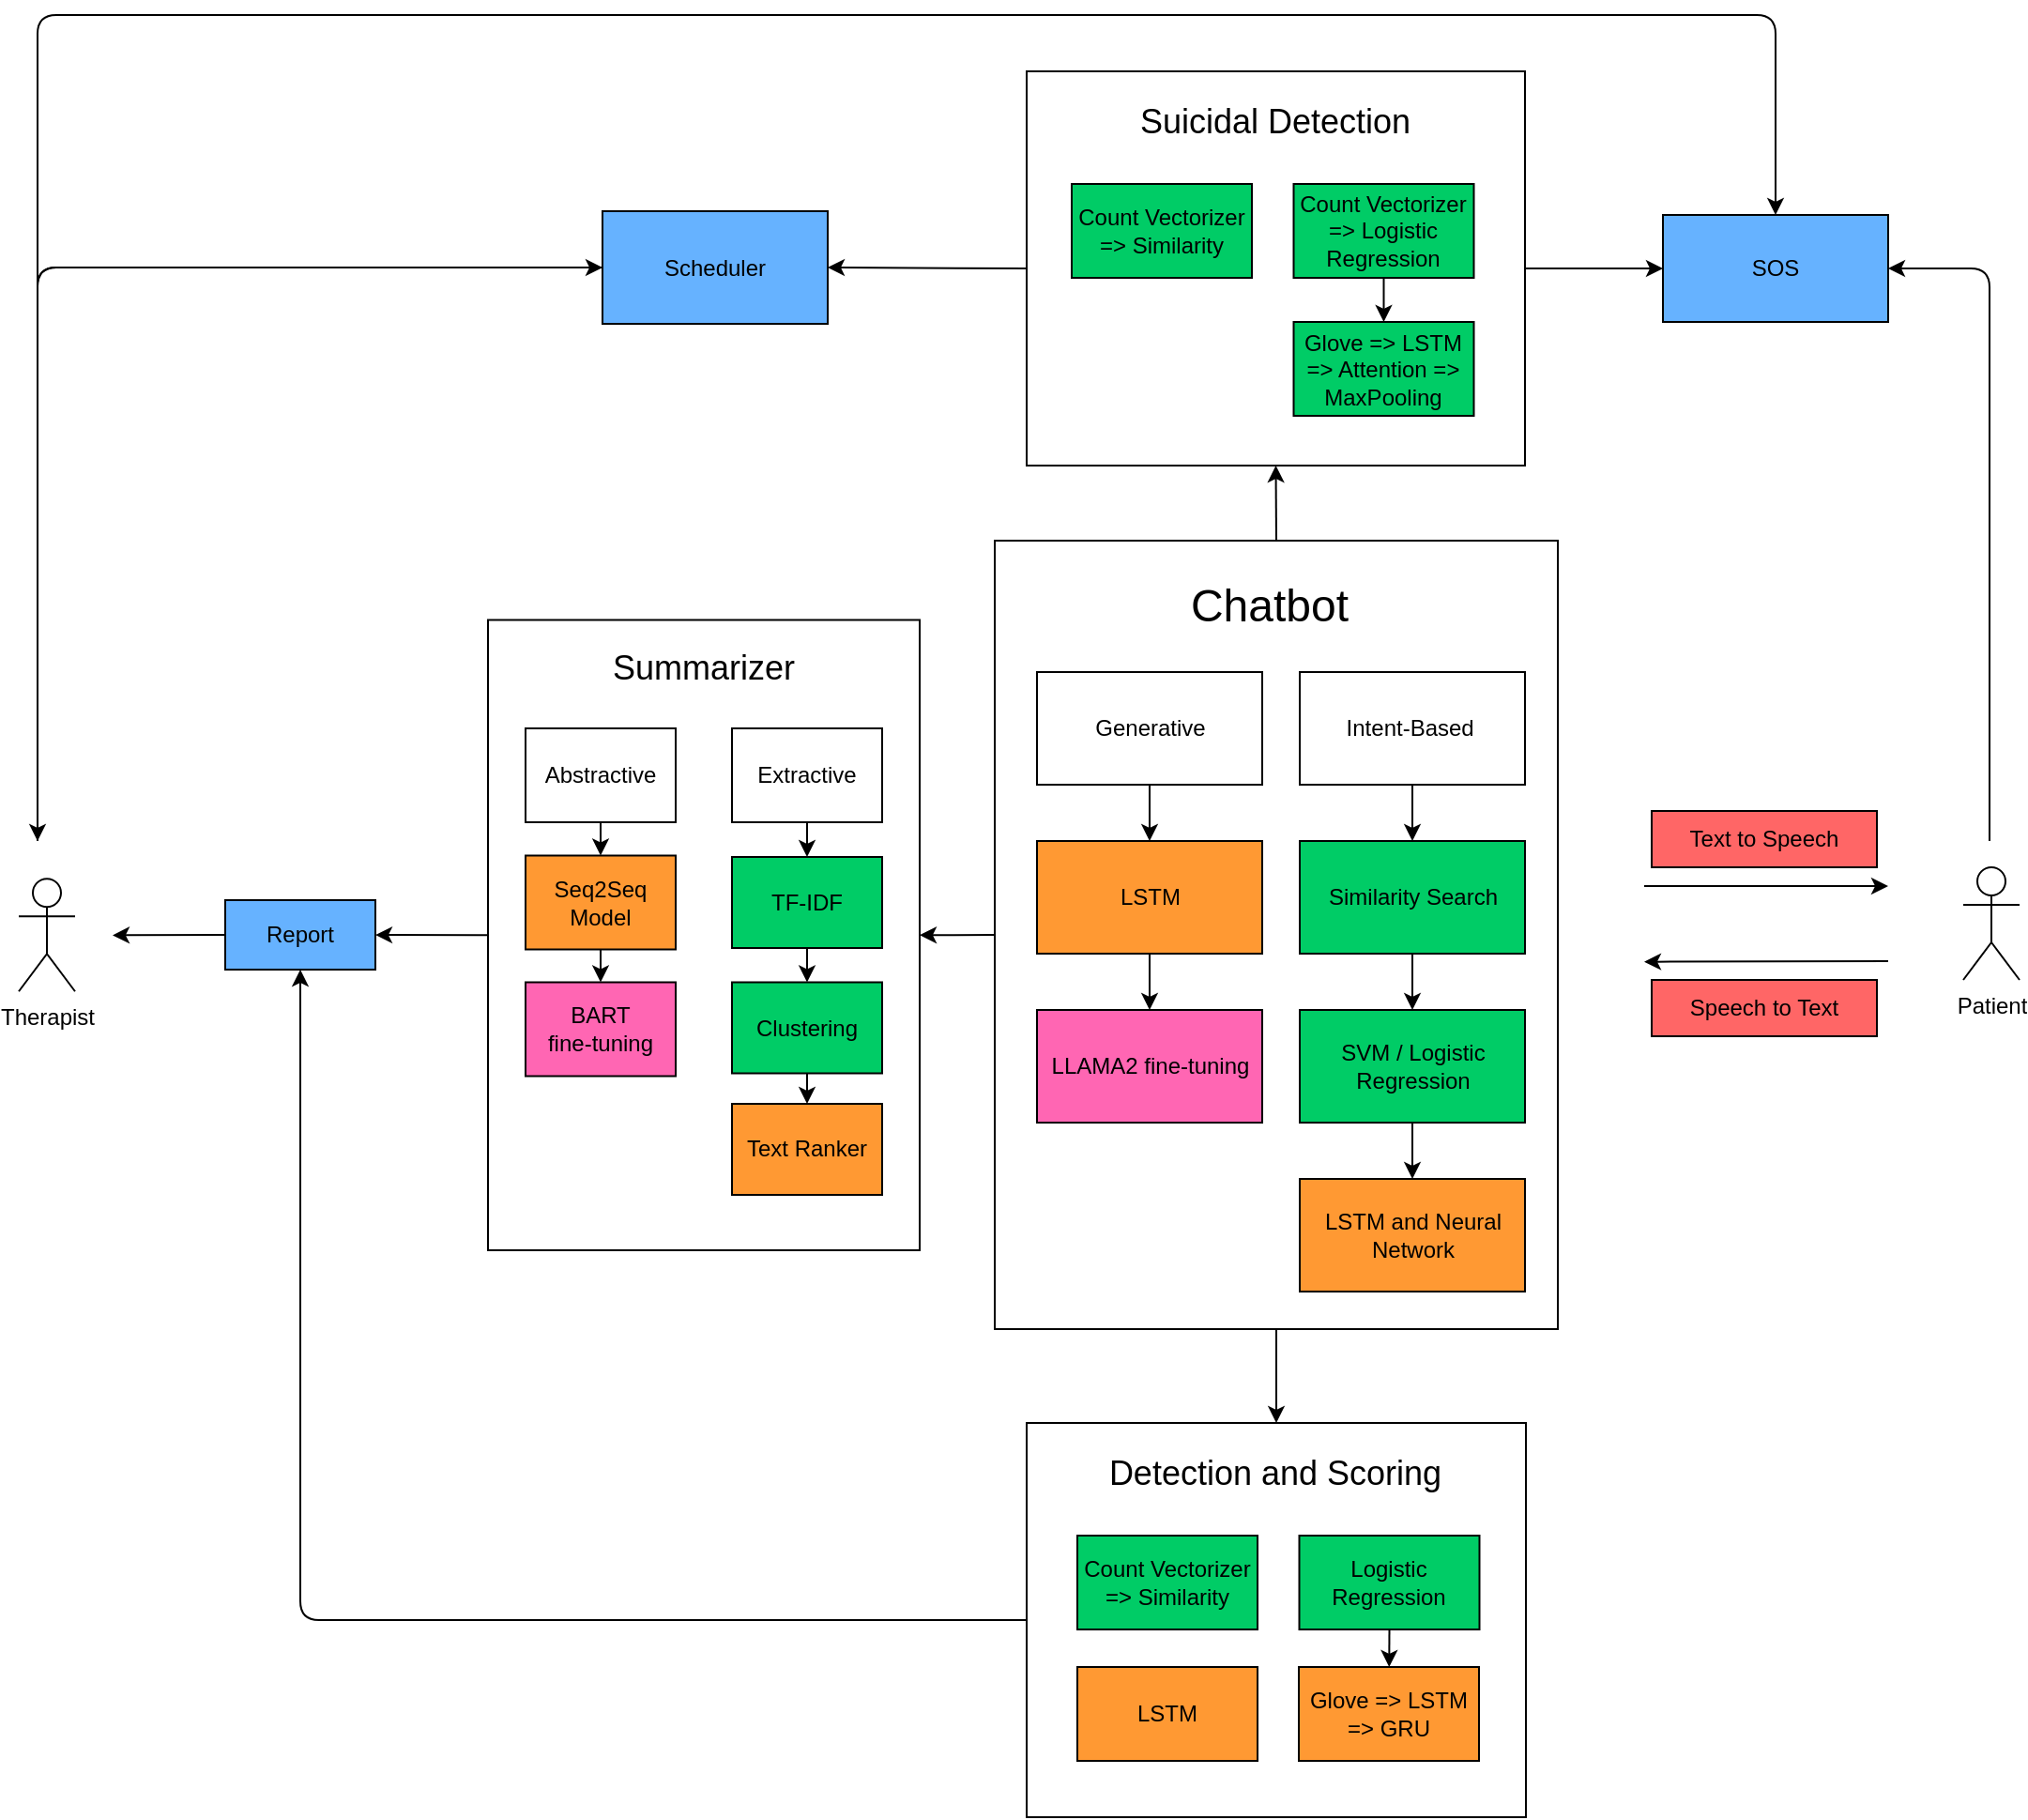 <mxfile>
    <diagram id="nxzzNV7BYu5baKhF10Te" name="Page-1">
        <mxGraphModel dx="3183" dy="943" grid="1" gridSize="10" guides="1" tooltips="1" connect="1" arrows="1" fold="1" page="1" pageScale="1" pageWidth="850" pageHeight="1100" math="0" shadow="0">
            <root>
                <mxCell id="0"/>
                <mxCell id="1" parent="0"/>
                <mxCell id="15" style="edgeStyle=none;html=1;" parent="1" edge="1">
                    <mxGeometry relative="1" as="geometry">
                        <mxPoint x="986" y="654" as="targetPoint"/>
                        <mxPoint x="856" y="654" as="sourcePoint"/>
                    </mxGeometry>
                </mxCell>
                <mxCell id="38" style="edgeStyle=none;html=1;exitX=0;exitY=0.5;exitDx=0;exitDy=0;entryX=1;entryY=0.5;entryDx=0;entryDy=0;" parent="1" source="2" target="24" edge="1">
                    <mxGeometry relative="1" as="geometry"/>
                </mxCell>
                <mxCell id="41" style="edgeStyle=none;html=1;exitX=0.5;exitY=1;exitDx=0;exitDy=0;entryX=0.5;entryY=0;entryDx=0;entryDy=0;" parent="1" source="2" target="22" edge="1">
                    <mxGeometry relative="1" as="geometry"/>
                </mxCell>
                <mxCell id="64" style="html=1;exitX=0.5;exitY=0;exitDx=0;exitDy=0;entryX=0.5;entryY=1;entryDx=0;entryDy=0;fontSize=18;" parent="1" source="2" target="59" edge="1">
                    <mxGeometry relative="1" as="geometry"/>
                </mxCell>
                <mxCell id="2" value="" style="rounded=0;whiteSpace=wrap;html=1;" parent="1" vertex="1">
                    <mxGeometry x="510" y="470" width="300" height="420" as="geometry"/>
                </mxCell>
                <mxCell id="7" value="" style="edgeStyle=none;html=1;" parent="1" source="3" target="6" edge="1">
                    <mxGeometry relative="1" as="geometry"/>
                </mxCell>
                <mxCell id="3" value="Intent-Based&amp;nbsp;" style="rounded=0;whiteSpace=wrap;html=1;" parent="1" vertex="1">
                    <mxGeometry x="672.5" y="540" width="120" height="60" as="geometry"/>
                </mxCell>
                <mxCell id="4" value="&lt;font style=&quot;font-size: 24px;&quot;&gt;Chatbot&lt;/font&gt;" style="text;html=1;strokeColor=none;fillColor=none;align=center;verticalAlign=middle;whiteSpace=wrap;rounded=0;" parent="1" vertex="1">
                    <mxGeometry x="590" y="490" width="132.5" height="30" as="geometry"/>
                </mxCell>
                <mxCell id="13" value="" style="edgeStyle=none;html=1;" parent="1" source="5" target="12" edge="1">
                    <mxGeometry relative="1" as="geometry"/>
                </mxCell>
                <mxCell id="5" value="Generative" style="rounded=0;whiteSpace=wrap;html=1;" parent="1" vertex="1">
                    <mxGeometry x="532.5" y="540" width="120" height="60" as="geometry"/>
                </mxCell>
                <mxCell id="9" value="" style="edgeStyle=none;html=1;" parent="1" source="6" target="8" edge="1">
                    <mxGeometry relative="1" as="geometry"/>
                </mxCell>
                <mxCell id="6" value="Similarity Search" style="whiteSpace=wrap;html=1;rounded=0;fillColor=#00CC66;" parent="1" vertex="1">
                    <mxGeometry x="672.5" y="630" width="120" height="60" as="geometry"/>
                </mxCell>
                <mxCell id="11" value="" style="edgeStyle=none;html=1;" parent="1" source="8" target="10" edge="1">
                    <mxGeometry relative="1" as="geometry"/>
                </mxCell>
                <mxCell id="8" value="SVM / Logistic Regression" style="whiteSpace=wrap;html=1;rounded=0;fillColor=#00CC66;" parent="1" vertex="1">
                    <mxGeometry x="672.5" y="720" width="120" height="60" as="geometry"/>
                </mxCell>
                <mxCell id="10" value="LSTM and Neural Network" style="whiteSpace=wrap;html=1;rounded=0;fillColor=#FF9933;" parent="1" vertex="1">
                    <mxGeometry x="672.5" y="810" width="120" height="60" as="geometry"/>
                </mxCell>
                <mxCell id="89" value="" style="edgeStyle=none;html=1;" parent="1" source="12" target="88" edge="1">
                    <mxGeometry relative="1" as="geometry"/>
                </mxCell>
                <mxCell id="12" value="LSTM" style="whiteSpace=wrap;html=1;rounded=0;fillColor=#FF9933;" parent="1" vertex="1">
                    <mxGeometry x="532.5" y="630" width="120" height="60" as="geometry"/>
                </mxCell>
                <mxCell id="14" value="Patient&lt;br&gt;" style="shape=umlActor;verticalLabelPosition=bottom;verticalAlign=top;html=1;outlineConnect=0;" parent="1" vertex="1">
                    <mxGeometry x="1026" y="644" width="30" height="60" as="geometry"/>
                </mxCell>
                <mxCell id="16" style="edgeStyle=none;html=1;" parent="1" edge="1">
                    <mxGeometry relative="1" as="geometry">
                        <mxPoint x="856" y="694.33" as="targetPoint"/>
                        <mxPoint x="986" y="694" as="sourcePoint"/>
                    </mxGeometry>
                </mxCell>
                <mxCell id="42" style="edgeStyle=orthogonalEdgeStyle;html=1;exitX=0;exitY=0.5;exitDx=0;exitDy=0;entryX=0.5;entryY=1;entryDx=0;entryDy=0;" parent="1" source="22" target="34" edge="1">
                    <mxGeometry relative="1" as="geometry"/>
                </mxCell>
                <mxCell id="22" value="" style="rounded=0;whiteSpace=wrap;html=1;" parent="1" vertex="1">
                    <mxGeometry x="527" y="940" width="266" height="210" as="geometry"/>
                </mxCell>
                <mxCell id="23" value="&lt;font style=&quot;font-size: 18px;&quot;&gt;Detection and Scoring&lt;/font&gt;" style="text;html=1;strokeColor=none;fillColor=none;align=center;verticalAlign=middle;whiteSpace=wrap;rounded=0;" parent="1" vertex="1">
                    <mxGeometry x="532.5" y="951.5" width="252.5" height="30" as="geometry"/>
                </mxCell>
                <mxCell id="39" style="edgeStyle=none;html=1;exitX=0;exitY=0.5;exitDx=0;exitDy=0;" parent="1" source="24" target="34" edge="1">
                    <mxGeometry relative="1" as="geometry"/>
                </mxCell>
                <mxCell id="24" value="" style="rounded=0;whiteSpace=wrap;html=1;" parent="1" vertex="1">
                    <mxGeometry x="240" y="512.25" width="230" height="335.75" as="geometry"/>
                </mxCell>
                <mxCell id="25" value="&lt;font style=&quot;font-size: 18px;&quot;&gt;Summarizer&lt;/font&gt;" style="text;html=1;strokeColor=none;fillColor=none;align=center;verticalAlign=middle;whiteSpace=wrap;rounded=0;" parent="1" vertex="1">
                    <mxGeometry x="325" y="523" width="60" height="30" as="geometry"/>
                </mxCell>
                <mxCell id="29" value="" style="edgeStyle=none;html=1;" parent="1" source="26" target="28" edge="1">
                    <mxGeometry relative="1" as="geometry"/>
                </mxCell>
                <mxCell id="26" value="Extractive" style="rounded=0;whiteSpace=wrap;html=1;" parent="1" vertex="1">
                    <mxGeometry x="370" y="570" width="80" height="50" as="geometry"/>
                </mxCell>
                <mxCell id="Yz0v-OLk0Z-_11yOdA3S-93" style="edgeStyle=none;html=1;exitX=0.5;exitY=1;exitDx=0;exitDy=0;entryX=0.5;entryY=0;entryDx=0;entryDy=0;" parent="1" source="27" target="69" edge="1">
                    <mxGeometry relative="1" as="geometry"/>
                </mxCell>
                <mxCell id="27" value="Abstractive" style="rounded=0;whiteSpace=wrap;html=1;" parent="1" vertex="1">
                    <mxGeometry x="260" y="570" width="80" height="50" as="geometry"/>
                </mxCell>
                <mxCell id="Yz0v-OLk0Z-_11yOdA3S-90" style="edgeStyle=none;html=1;exitX=0.5;exitY=1;exitDx=0;exitDy=0;entryX=0.5;entryY=0;entryDx=0;entryDy=0;" parent="1" source="28" target="87" edge="1">
                    <mxGeometry relative="1" as="geometry"/>
                </mxCell>
                <mxCell id="28" value="TF-IDF" style="whiteSpace=wrap;html=1;rounded=0;fillColor=#00CC66;" parent="1" vertex="1">
                    <mxGeometry x="370" y="638.5" width="80" height="48.5" as="geometry"/>
                </mxCell>
                <mxCell id="75" style="edgeStyle=none;html=1;exitX=0;exitY=0.5;exitDx=0;exitDy=0;fontSize=18;" parent="1" source="34" edge="1">
                    <mxGeometry relative="1" as="geometry">
                        <mxPoint x="40" y="680.19" as="targetPoint"/>
                    </mxGeometry>
                </mxCell>
                <mxCell id="34" value="Report" style="rounded=0;whiteSpace=wrap;html=1;fillColor=#66B2FF;" parent="1" vertex="1">
                    <mxGeometry x="100" y="661.5" width="80" height="37" as="geometry"/>
                </mxCell>
                <mxCell id="47" style="edgeStyle=orthogonalEdgeStyle;html=1;exitX=0;exitY=0.5;exitDx=0;exitDy=0;" parent="1" source="44" edge="1">
                    <mxGeometry relative="1" as="geometry">
                        <mxPoint y="630" as="targetPoint"/>
                        <Array as="points">
                            <mxPoint y="324"/>
                            <mxPoint y="630"/>
                        </Array>
                    </mxGeometry>
                </mxCell>
                <mxCell id="76" style="html=1;exitX=0;exitY=0.5;exitDx=0;exitDy=0;fontSize=18;entryX=0;entryY=0.5;entryDx=0;entryDy=0;edgeStyle=orthogonalEdgeStyle;" parent="1" target="44" edge="1">
                    <mxGeometry relative="1" as="geometry">
                        <mxPoint y="630" as="sourcePoint"/>
                        <Array as="points">
                            <mxPoint y="325"/>
                        </Array>
                    </mxGeometry>
                </mxCell>
                <mxCell id="44" value="Scheduler" style="rounded=0;whiteSpace=wrap;html=1;fillColor=#66B2FF;" parent="1" vertex="1">
                    <mxGeometry x="301" y="294.5" width="120" height="60" as="geometry"/>
                </mxCell>
                <mxCell id="45" value="Therapist" style="shape=umlActor;verticalLabelPosition=bottom;verticalAlign=top;html=1;outlineConnect=0;" parent="1" vertex="1">
                    <mxGeometry x="-10" y="650.13" width="30" height="60" as="geometry"/>
                </mxCell>
                <mxCell id="66" style="edgeStyle=orthogonalEdgeStyle;html=1;exitX=1;exitY=0.5;exitDx=0;exitDy=0;fontSize=18;entryX=1;entryY=0.5;entryDx=0;entryDy=0;" parent="1" target="50" edge="1">
                    <mxGeometry relative="1" as="geometry">
                        <mxPoint x="1040" y="630" as="sourcePoint"/>
                        <Array as="points">
                            <mxPoint x="1040" y="325"/>
                        </Array>
                    </mxGeometry>
                </mxCell>
                <mxCell id="50" value="SOS" style="rounded=0;whiteSpace=wrap;html=1;fillColor=#66B2FF;" parent="1" vertex="1">
                    <mxGeometry x="866" y="296.5" width="120" height="57" as="geometry"/>
                </mxCell>
                <mxCell id="51" value="" style="endArrow=classic;html=1;entryX=0.5;entryY=0;entryDx=0;entryDy=0;edgeStyle=orthogonalEdgeStyle;" parent="1" target="50" edge="1">
                    <mxGeometry width="50" height="50" relative="1" as="geometry">
                        <mxPoint y="340" as="sourcePoint"/>
                        <mxPoint x="-630" y="110" as="targetPoint"/>
                        <Array as="points">
                            <mxPoint y="190"/>
                            <mxPoint x="926" y="190"/>
                        </Array>
                    </mxGeometry>
                </mxCell>
                <mxCell id="65" style="edgeStyle=none;html=1;exitX=1;exitY=0.5;exitDx=0;exitDy=0;entryX=0;entryY=0.5;entryDx=0;entryDy=0;fontSize=18;" parent="1" source="59" target="50" edge="1">
                    <mxGeometry relative="1" as="geometry"/>
                </mxCell>
                <mxCell id="67" style="html=1;exitX=0;exitY=0.5;exitDx=0;exitDy=0;entryX=1;entryY=0.5;entryDx=0;entryDy=0;fontSize=18;" parent="1" source="59" target="44" edge="1">
                    <mxGeometry relative="1" as="geometry">
                        <mxPoint x="451.5" y="325" as="sourcePoint"/>
                    </mxGeometry>
                </mxCell>
                <mxCell id="59" value="" style="rounded=0;whiteSpace=wrap;html=1;" parent="1" vertex="1">
                    <mxGeometry x="527" y="220" width="265.5" height="210" as="geometry"/>
                </mxCell>
                <mxCell id="60" value="&lt;font style=&quot;font-size: 18px;&quot;&gt;Suicidal Detection&lt;/font&gt;" style="text;html=1;strokeColor=none;fillColor=none;align=center;verticalAlign=middle;whiteSpace=wrap;rounded=0;" parent="1" vertex="1">
                    <mxGeometry x="533" y="231.5" width="252.5" height="30" as="geometry"/>
                </mxCell>
                <mxCell id="68" value="BART &lt;br&gt;fine-tuning" style="rounded=0;whiteSpace=wrap;html=1;fillColor=#FF66B3;" parent="1" vertex="1">
                    <mxGeometry x="260" y="705.25" width="80" height="50" as="geometry"/>
                </mxCell>
                <mxCell id="Yz0v-OLk0Z-_11yOdA3S-92" style="edgeStyle=none;html=1;exitX=0.5;exitY=1;exitDx=0;exitDy=0;" parent="1" source="69" target="68" edge="1">
                    <mxGeometry relative="1" as="geometry"/>
                </mxCell>
                <mxCell id="69" value="Seq2Seq&lt;br&gt;Model" style="rounded=0;whiteSpace=wrap;html=1;fillColor=#FF9933;" parent="1" vertex="1">
                    <mxGeometry x="260" y="637.75" width="80" height="50" as="geometry"/>
                </mxCell>
                <mxCell id="Yz0v-OLk0Z-_11yOdA3S-89" value="" style="edgeStyle=none;html=1;" parent="1" source="78" target="Yz0v-OLk0Z-_11yOdA3S-88" edge="1">
                    <mxGeometry relative="1" as="geometry"/>
                </mxCell>
                <mxCell id="78" value="Count Vectorizer =&amp;gt; Logistic Regression" style="rounded=0;whiteSpace=wrap;html=1;fillColor=#00CC66;" parent="1" vertex="1">
                    <mxGeometry x="669.25" y="280" width="96" height="50" as="geometry"/>
                </mxCell>
                <mxCell id="80" value="Glove =&amp;gt; LSTM&lt;br&gt;=&amp;gt; GRU" style="rounded=0;whiteSpace=wrap;html=1;fillColor=#FF9933;" parent="1" vertex="1">
                    <mxGeometry x="672" y="1070" width="96" height="50" as="geometry"/>
                </mxCell>
                <mxCell id="Sqr-_6luysI8qt4BqUSp-90" style="edgeStyle=none;html=1;exitX=0.5;exitY=1;exitDx=0;exitDy=0;" parent="1" source="81" target="80" edge="1">
                    <mxGeometry relative="1" as="geometry"/>
                </mxCell>
                <mxCell id="81" value="Logistic Regression" style="rounded=0;whiteSpace=wrap;html=1;fillColor=#00CC66;" parent="1" vertex="1">
                    <mxGeometry x="672.25" y="1000" width="96" height="50" as="geometry"/>
                </mxCell>
                <mxCell id="83" value="Text to Speech" style="rounded=0;whiteSpace=wrap;html=1;fillColor=#FF6666;" parent="1" vertex="1">
                    <mxGeometry x="860" y="614" width="120" height="30" as="geometry"/>
                </mxCell>
                <mxCell id="84" value="Speech to Text" style="rounded=0;whiteSpace=wrap;html=1;fillColor=#FF6666;" parent="1" vertex="1">
                    <mxGeometry x="860" y="704" width="120" height="30" as="geometry"/>
                </mxCell>
                <mxCell id="85" value="Text Ranker" style="whiteSpace=wrap;html=1;rounded=0;fillColor=#FF9933;" parent="1" vertex="1">
                    <mxGeometry x="370" y="770" width="80" height="48.5" as="geometry"/>
                </mxCell>
                <mxCell id="Yz0v-OLk0Z-_11yOdA3S-91" style="edgeStyle=none;html=1;exitX=0.5;exitY=1;exitDx=0;exitDy=0;entryX=0.5;entryY=0;entryDx=0;entryDy=0;" parent="1" source="87" target="85" edge="1">
                    <mxGeometry relative="1" as="geometry"/>
                </mxCell>
                <mxCell id="87" value="Clustering" style="whiteSpace=wrap;html=1;rounded=0;fillColor=#00CC66;" parent="1" vertex="1">
                    <mxGeometry x="370" y="705.25" width="80" height="48.5" as="geometry"/>
                </mxCell>
                <mxCell id="Yz0v-OLk0Z-_11yOdA3S-88" value="Glove =&amp;gt; LSTM&lt;br&gt;=&amp;gt; Attention =&amp;gt; MaxPooling" style="rounded=0;whiteSpace=wrap;html=1;fillColor=#00CC66;" parent="1" vertex="1">
                    <mxGeometry x="669.25" y="353.5" width="96" height="50" as="geometry"/>
                </mxCell>
                <mxCell id="Yz0v-OLk0Z-_11yOdA3S-94" value="LSTM" style="rounded=0;whiteSpace=wrap;html=1;fillColor=#FF9933;" parent="1" vertex="1">
                    <mxGeometry x="554" y="1070" width="96" height="50" as="geometry"/>
                </mxCell>
                <mxCell id="88" value="LLAMA2 fine-tuning" style="whiteSpace=wrap;html=1;rounded=0;fillColor=#FF66B3;" parent="1" vertex="1">
                    <mxGeometry x="532.5" y="720" width="120" height="60" as="geometry"/>
                </mxCell>
                <mxCell id="YwR46mHscbqIDgOWe4QU-89" value="Count Vectorizer =&amp;gt; Similarity" style="rounded=0;whiteSpace=wrap;html=1;fillColor=#00CC66;" vertex="1" parent="1">
                    <mxGeometry x="551" y="280" width="96" height="50" as="geometry"/>
                </mxCell>
                <mxCell id="YwR46mHscbqIDgOWe4QU-90" value="Count Vectorizer =&amp;gt; Similarity" style="rounded=0;whiteSpace=wrap;html=1;fillColor=#00CC66;" vertex="1" parent="1">
                    <mxGeometry x="554" y="1000" width="96" height="50" as="geometry"/>
                </mxCell>
            </root>
        </mxGraphModel>
    </diagram>
    <diagram id="hMVIPNOCL1WMG9UD9Ap6" name="Page-2">
        <mxGraphModel dx="1696" dy="685" grid="1" gridSize="10" guides="1" tooltips="1" connect="1" arrows="1" fold="1" page="1" pageScale="1" pageWidth="850" pageHeight="1100" math="0" shadow="0">
            <root>
                <mxCell id="0"/>
                <mxCell id="1" parent="0"/>
                <mxCell id="Cz3-hvhh2Hp6DVzN9kpJ-1" value="" style="rounded=0;whiteSpace=wrap;html=1;" vertex="1" parent="1">
                    <mxGeometry x="340" y="390" width="265.5" height="210" as="geometry"/>
                </mxCell>
                <mxCell id="Cz3-hvhh2Hp6DVzN9kpJ-2" value="&lt;font style=&quot;font-size: 18px;&quot;&gt;Suicidal Detection&lt;/font&gt;" style="text;html=1;strokeColor=none;fillColor=none;align=center;verticalAlign=middle;whiteSpace=wrap;rounded=0;" vertex="1" parent="1">
                    <mxGeometry x="346" y="401.5" width="252.5" height="30" as="geometry"/>
                </mxCell>
                <mxCell id="Cz3-hvhh2Hp6DVzN9kpJ-3" value="" style="edgeStyle=none;html=1;" edge="1" parent="1" source="Cz3-hvhh2Hp6DVzN9kpJ-4" target="Cz3-hvhh2Hp6DVzN9kpJ-5">
                    <mxGeometry relative="1" as="geometry"/>
                </mxCell>
                <mxCell id="Cz3-hvhh2Hp6DVzN9kpJ-4" value="Count Vectorizer =&amp;gt; Logistic Regression" style="rounded=0;whiteSpace=wrap;html=1;fillColor=#00CC66;" vertex="1" parent="1">
                    <mxGeometry x="482.25" y="450" width="96" height="50" as="geometry"/>
                </mxCell>
                <mxCell id="Cz3-hvhh2Hp6DVzN9kpJ-5" value="Glove =&amp;gt; LSTM&lt;br&gt;=&amp;gt; Attention =&amp;gt; MaxPooling" style="rounded=0;whiteSpace=wrap;html=1;fillColor=#00CC66;" vertex="1" parent="1">
                    <mxGeometry x="482.25" y="523.5" width="96" height="50" as="geometry"/>
                </mxCell>
                <mxCell id="Cz3-hvhh2Hp6DVzN9kpJ-6" value="Count Vectorizer =&amp;gt; Similarity" style="rounded=0;whiteSpace=wrap;html=1;fillColor=#00CC66;" vertex="1" parent="1">
                    <mxGeometry x="364" y="450" width="96" height="50" as="geometry"/>
                </mxCell>
            </root>
        </mxGraphModel>
    </diagram>
</mxfile>
